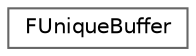 digraph "Graphical Class Hierarchy"
{
 // INTERACTIVE_SVG=YES
 // LATEX_PDF_SIZE
  bgcolor="transparent";
  edge [fontname=Helvetica,fontsize=10,labelfontname=Helvetica,labelfontsize=10];
  node [fontname=Helvetica,fontsize=10,shape=box,height=0.2,width=0.4];
  rankdir="LR";
  Node0 [id="Node000000",label="FUniqueBuffer",height=0.2,width=0.4,color="grey40", fillcolor="white", style="filled",URL="$da/d4b/classFUniqueBuffer.html",tooltip="A reference to a single-ownership mutable buffer."];
}
